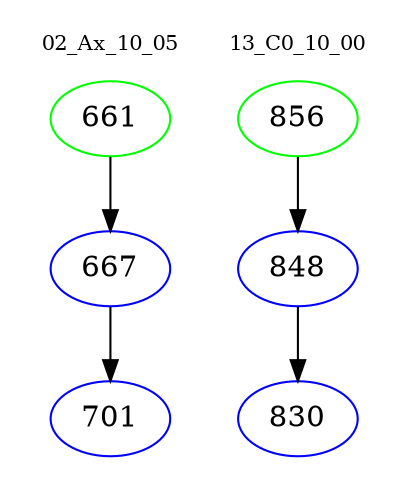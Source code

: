 digraph{
subgraph cluster_0 {
color = white
label = "02_Ax_10_05";
fontsize=10;
T0_661 [label="661", color="green"]
T0_661 -> T0_667 [color="black"]
T0_667 [label="667", color="blue"]
T0_667 -> T0_701 [color="black"]
T0_701 [label="701", color="blue"]
}
subgraph cluster_1 {
color = white
label = "13_C0_10_00";
fontsize=10;
T1_856 [label="856", color="green"]
T1_856 -> T1_848 [color="black"]
T1_848 [label="848", color="blue"]
T1_848 -> T1_830 [color="black"]
T1_830 [label="830", color="blue"]
}
}
